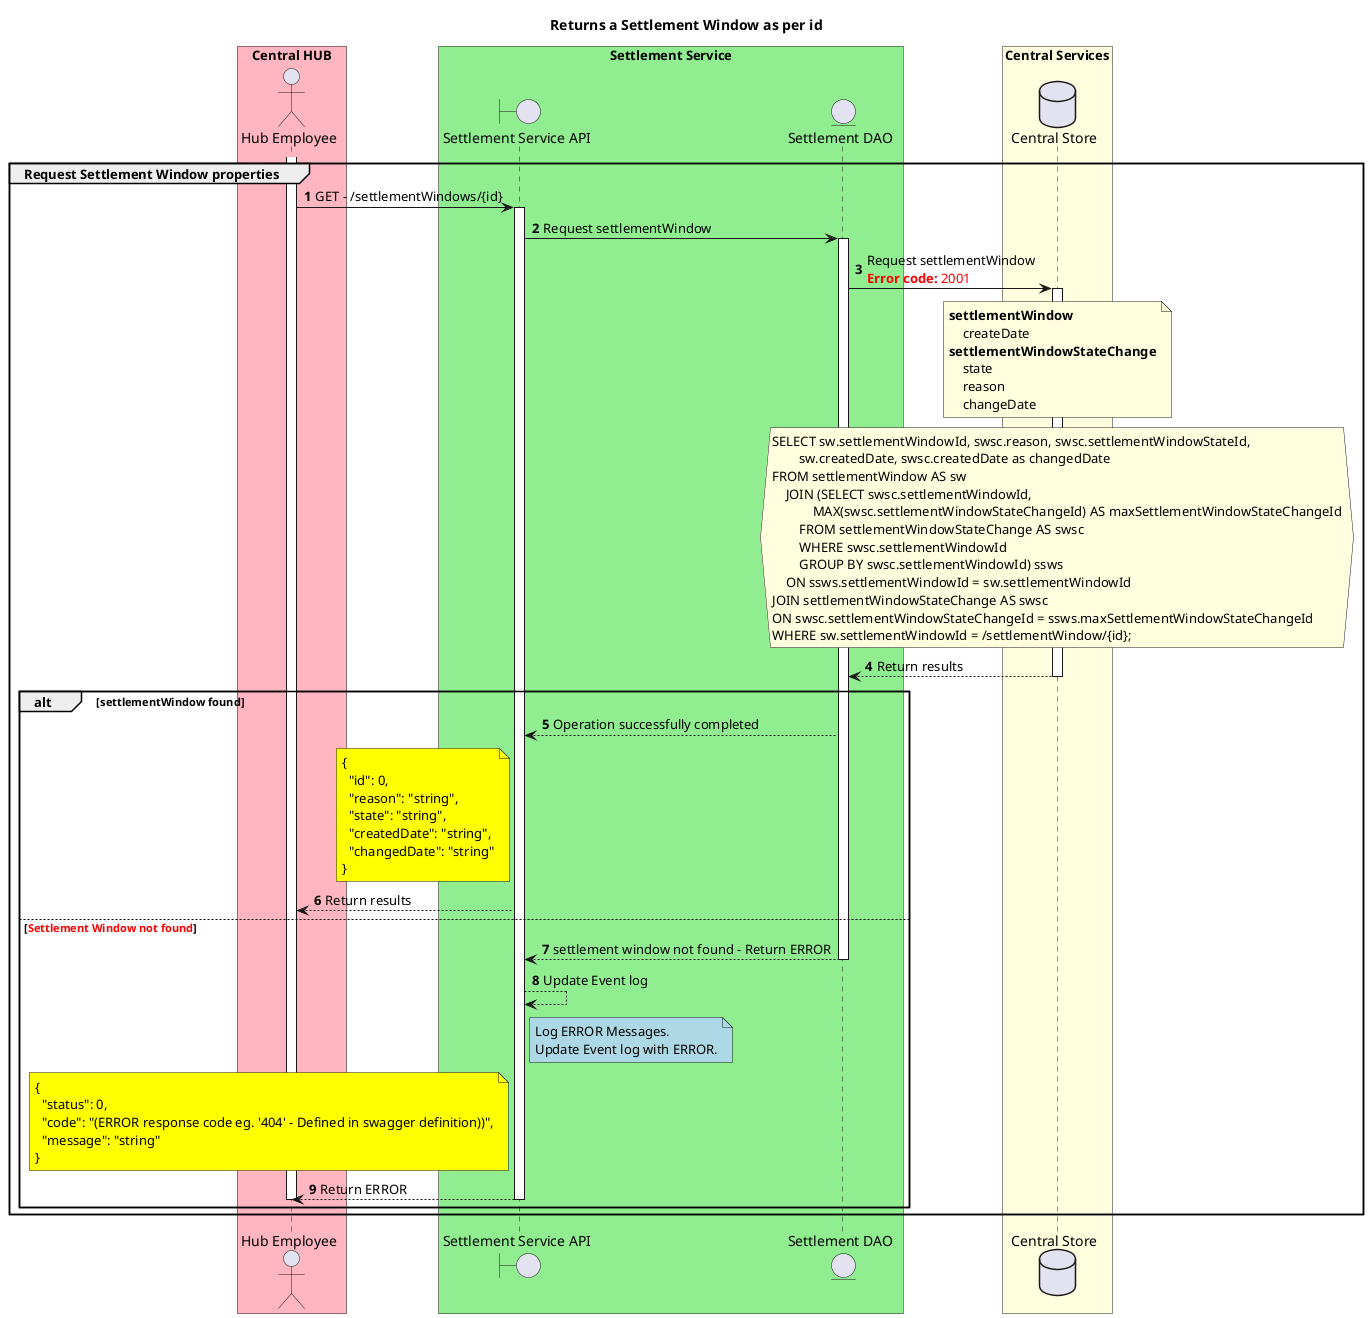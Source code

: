@startuml
' declate title
title Returns a Settlement Window as per id
'title 6.1.1. getSettlementWindowById GET: /settlementWindows

autonumber

' declare actors
actor "Hub Employee" as OPERATOR

boundary "Settlement Service API" as SSAPI
entity "Settlement DAO" as SETTLE_DAO

database "Central Store" as DB

box "Central HUB" #LightPink
    participant OPERATOR
end box

box "Settlement Service" #LightGreen
    participant SSAPI
    participant SETTLE_DAO
end box

box "Central Services" #LightYellow
    participant DB
end box

' start flow
group Request Settlement Window properties
    activate OPERATOR
    OPERATOR -> SSAPI: GET - /settlementWindows/{id}
    activate SSAPI
    SSAPI -> SETTLE_DAO: Request settlementWindow
    activate SETTLE_DAO
    SETTLE_DAO -> DB: Request settlementWindow\n<color #FF0000><b>Error code:</b> 2001</color>
    activate DB
    note over DB #LightYellow
        **settlementWindow**
            createDate
        **settlementWindowStateChange**
            state
            reason
            changeDate
    end note
    hnote over DB #LightYellow
        SELECT sw.settlementWindowId, swsc.reason, swsc.settlementWindowStateId,
                sw.createdDate, swsc.createdDate as changedDate
        FROM settlementWindow AS sw
            JOIN (SELECT swsc.settlementWindowId,
                    MAX(swsc.settlementWindowStateChangeId) AS maxSettlementWindowStateChangeId
                FROM settlementWindowStateChange AS swsc
                WHERE swsc.settlementWindowId
                GROUP BY swsc.settlementWindowId) ssws
            ON ssws.settlementWindowId = sw.settlementWindowId
        JOIN settlementWindowStateChange AS swsc
        ON swsc.settlementWindowStateChangeId = ssws.maxSettlementWindowStateChangeId
        WHERE sw.settlementWindowId = /settlementWindow/{id};
    end hnote
    SETTLE_DAO <-- DB: Return results
    deactivate DB
    alt settlementWindow found
        SSAPI <-- SETTLE_DAO: Operation successfully completed
        note left of SSAPI #Yellow
            {
              "id": 0,
              "reason": "string",
              "state": "string",
              "createdDate": "string",
              "changedDate": "string"
            }
        end note
        OPERATOR <-- SSAPI: Return results
    else <color #FF0000><b>Settlement Window not found</b></color>
        SETTLE_DAO --> SSAPI: settlement window not found - Return ERROR
        deactivate SETTLE_DAO
        SSAPI --> SSAPI: Update Event log
        note right of SSAPI #LightBlue
            Log ERROR Messages.
            Update Event log with ERROR.
        end note
        note left of SSAPI #Yellow
            {
              "status": 0,
              "code": "(ERROR response code eg. '404' - Defined in swagger definition))",
              "message": "string"
            }
        end note
        OPERATOR <-- SSAPI: Return ERROR
    deactivate SSAPI
    deactivate OPERATOR
    end
end
@enduml

